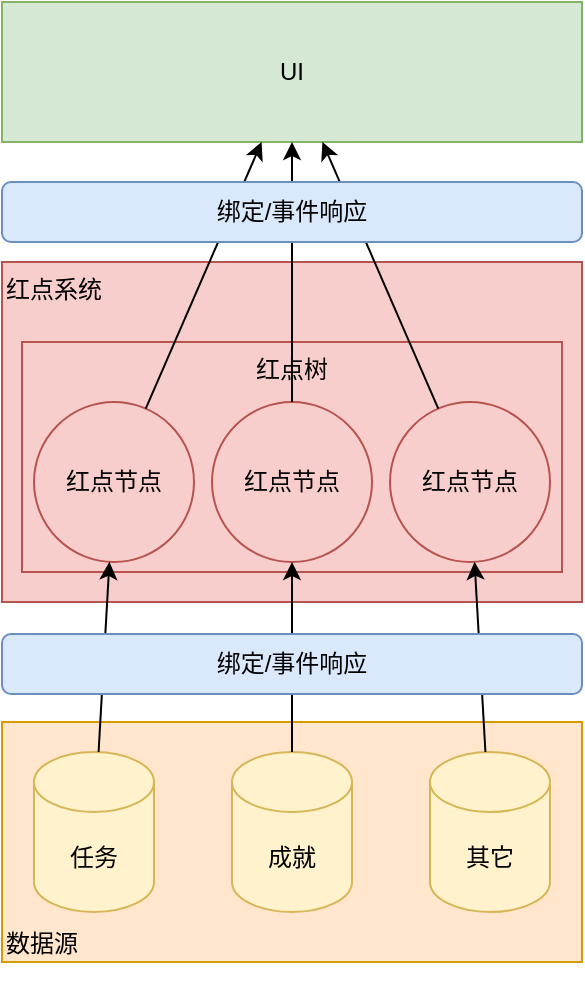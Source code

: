 <mxfile version="13.9.9" type="device" pages="2"><diagram id="3dNvur1H4uZeYRell5t8" name="架构图"><mxGraphModel dx="1681" dy="671" grid="1" gridSize="10" guides="1" tooltips="1" connect="1" arrows="1" fold="1" page="1" pageScale="1" pageWidth="1169" pageHeight="827" math="0" shadow="0"><root><mxCell id="Nu1IoTUh7k1bH7WrBe8l-0"/><mxCell id="Nu1IoTUh7k1bH7WrBe8l-1" parent="Nu1IoTUh7k1bH7WrBe8l-0"/><mxCell id="V1c8s2xFzw0FwsXnV_9n-0" value="UI" style="rounded=0;whiteSpace=wrap;html=1;verticalAlign=middle;fillColor=#d5e8d4;strokeColor=#82b366;" vertex="1" parent="Nu1IoTUh7k1bH7WrBe8l-1"><mxGeometry x="20" y="10" width="290" height="70" as="geometry"/></mxCell><mxCell id="V1c8s2xFzw0FwsXnV_9n-1" value="" style="group;verticalAlign=bottom;" vertex="1" connectable="0" parent="Nu1IoTUh7k1bH7WrBe8l-1"><mxGeometry x="20" y="370" width="290" height="130" as="geometry"/></mxCell><mxCell id="V1c8s2xFzw0FwsXnV_9n-2" value="数据源" style="rounded=0;whiteSpace=wrap;html=1;verticalAlign=bottom;align=left;fillColor=#ffe6cc;strokeColor=#d79b00;" vertex="1" parent="V1c8s2xFzw0FwsXnV_9n-1"><mxGeometry width="290" height="120" as="geometry"/></mxCell><mxCell id="V1c8s2xFzw0FwsXnV_9n-3" value="任务" style="shape=cylinder3;whiteSpace=wrap;html=1;boundedLbl=1;backgroundOutline=1;size=15;fillColor=#fff2cc;strokeColor=#d6b656;" vertex="1" parent="V1c8s2xFzw0FwsXnV_9n-1"><mxGeometry x="16" y="15" width="60" height="80" as="geometry"/></mxCell><mxCell id="V1c8s2xFzw0FwsXnV_9n-4" value="成就" style="shape=cylinder3;whiteSpace=wrap;html=1;boundedLbl=1;backgroundOutline=1;size=15;fillColor=#fff2cc;strokeColor=#d6b656;" vertex="1" parent="V1c8s2xFzw0FwsXnV_9n-1"><mxGeometry x="115" y="15" width="60" height="80" as="geometry"/></mxCell><mxCell id="V1c8s2xFzw0FwsXnV_9n-5" value="其它" style="shape=cylinder3;whiteSpace=wrap;html=1;boundedLbl=1;backgroundOutline=1;size=15;fillColor=#fff2cc;strokeColor=#d6b656;" vertex="1" parent="V1c8s2xFzw0FwsXnV_9n-1"><mxGeometry x="214" y="15" width="60" height="80" as="geometry"/></mxCell><mxCell id="V1c8s2xFzw0FwsXnV_9n-6" value="" style="group;fillColor=#f8cecc;strokeColor=#b85450;" vertex="1" connectable="0" parent="Nu1IoTUh7k1bH7WrBe8l-1"><mxGeometry x="20" y="140" width="290" height="170" as="geometry"/></mxCell><mxCell id="V1c8s2xFzw0FwsXnV_9n-7" value="红点系统" style="rounded=0;whiteSpace=wrap;html=1;verticalAlign=top;align=left;fillColor=#f8cecc;strokeColor=#b85450;" vertex="1" parent="V1c8s2xFzw0FwsXnV_9n-6"><mxGeometry width="290" height="170" as="geometry"/></mxCell><mxCell id="V1c8s2xFzw0FwsXnV_9n-8" value="红点树" style="rounded=0;whiteSpace=wrap;html=1;verticalAlign=top;fillColor=#f8cecc;strokeColor=#b85450;" vertex="1" parent="V1c8s2xFzw0FwsXnV_9n-6"><mxGeometry x="10" y="40" width="270" height="115" as="geometry"/></mxCell><mxCell id="V1c8s2xFzw0FwsXnV_9n-9" value="红点节点" style="ellipse;whiteSpace=wrap;html=1;aspect=fixed;fillColor=#f8cecc;strokeColor=#b85450;" vertex="1" parent="V1c8s2xFzw0FwsXnV_9n-6"><mxGeometry x="16" y="70" width="80" height="80" as="geometry"/></mxCell><mxCell id="V1c8s2xFzw0FwsXnV_9n-10" value="红点节点" style="ellipse;whiteSpace=wrap;html=1;aspect=fixed;fillColor=#f8cecc;strokeColor=#b85450;" vertex="1" parent="V1c8s2xFzw0FwsXnV_9n-6"><mxGeometry x="105" y="70" width="80" height="80" as="geometry"/></mxCell><mxCell id="V1c8s2xFzw0FwsXnV_9n-11" value="红点节点" style="ellipse;whiteSpace=wrap;html=1;aspect=fixed;fillColor=#f8cecc;strokeColor=#b85450;" vertex="1" parent="V1c8s2xFzw0FwsXnV_9n-6"><mxGeometry x="194" y="70" width="80" height="80" as="geometry"/></mxCell><mxCell id="V1c8s2xFzw0FwsXnV_9n-12" value="" style="endArrow=classic;html=1;" edge="1" parent="Nu1IoTUh7k1bH7WrBe8l-1" source="V1c8s2xFzw0FwsXnV_9n-10" target="V1c8s2xFzw0FwsXnV_9n-0"><mxGeometry width="50" height="50" relative="1" as="geometry"><mxPoint x="102.604" y="223.609" as="sourcePoint"/><mxPoint x="159.026" y="100" as="targetPoint"/></mxGeometry></mxCell><mxCell id="V1c8s2xFzw0FwsXnV_9n-13" value="" style="endArrow=classic;html=1;" edge="1" parent="Nu1IoTUh7k1bH7WrBe8l-1" source="V1c8s2xFzw0FwsXnV_9n-11" target="V1c8s2xFzw0FwsXnV_9n-0"><mxGeometry width="50" height="50" relative="1" as="geometry"><mxPoint x="112.604" y="233.609" as="sourcePoint"/><mxPoint x="169.026" y="110" as="targetPoint"/></mxGeometry></mxCell><mxCell id="V1c8s2xFzw0FwsXnV_9n-14" value="" style="endArrow=classic;html=1;" edge="1" parent="Nu1IoTUh7k1bH7WrBe8l-1" source="V1c8s2xFzw0FwsXnV_9n-9" target="V1c8s2xFzw0FwsXnV_9n-0"><mxGeometry width="50" height="50" relative="1" as="geometry"><mxPoint x="130" y="220" as="sourcePoint"/><mxPoint x="180" y="170" as="targetPoint"/></mxGeometry></mxCell><mxCell id="V1c8s2xFzw0FwsXnV_9n-15" value="" style="endArrow=classic;html=1;" edge="1" parent="Nu1IoTUh7k1bH7WrBe8l-1" source="V1c8s2xFzw0FwsXnV_9n-3" target="V1c8s2xFzw0FwsXnV_9n-9"><mxGeometry width="50" height="50" relative="1" as="geometry"><mxPoint x="130" y="220" as="sourcePoint"/><mxPoint x="180" y="170" as="targetPoint"/></mxGeometry></mxCell><mxCell id="V1c8s2xFzw0FwsXnV_9n-16" value="" style="endArrow=classic;html=1;" edge="1" parent="Nu1IoTUh7k1bH7WrBe8l-1" source="V1c8s2xFzw0FwsXnV_9n-4" target="V1c8s2xFzw0FwsXnV_9n-10"><mxGeometry width="50" height="50" relative="1" as="geometry"><mxPoint x="78.222" y="380" as="sourcePoint"/><mxPoint x="83.781" y="279.938" as="targetPoint"/></mxGeometry></mxCell><mxCell id="V1c8s2xFzw0FwsXnV_9n-17" value="" style="endArrow=classic;html=1;" edge="1" parent="Nu1IoTUh7k1bH7WrBe8l-1" source="V1c8s2xFzw0FwsXnV_9n-5" target="V1c8s2xFzw0FwsXnV_9n-11"><mxGeometry width="50" height="50" relative="1" as="geometry"><mxPoint x="88.222" y="390" as="sourcePoint"/><mxPoint x="93.781" y="289.938" as="targetPoint"/></mxGeometry></mxCell><mxCell id="V1c8s2xFzw0FwsXnV_9n-18" value="绑定/事件响应" style="rounded=1;whiteSpace=wrap;html=1;fillColor=#dae8fc;strokeColor=#6c8ebf;" vertex="1" parent="Nu1IoTUh7k1bH7WrBe8l-1"><mxGeometry x="20" y="326" width="290" height="30" as="geometry"/></mxCell><mxCell id="V1c8s2xFzw0FwsXnV_9n-19" value="绑定/事件响应" style="rounded=1;whiteSpace=wrap;html=1;fillColor=#dae8fc;strokeColor=#6c8ebf;" vertex="1" parent="Nu1IoTUh7k1bH7WrBe8l-1"><mxGeometry x="20" y="100" width="290" height="30" as="geometry"/></mxCell></root></mxGraphModel></diagram><diagram id="C5RBs43oDa-KdzZeNtuy" name="类图"><mxGraphModel dx="2029" dy="810" grid="1" gridSize="10" guides="1" tooltips="1" connect="1" arrows="1" fold="1" page="1" pageScale="1" pageWidth="827" pageHeight="1169" math="0" shadow="0"><root><mxCell id="WIyWlLk6GJQsqaUBKTNV-0"/><mxCell id="WIyWlLk6GJQsqaUBKTNV-1" parent="WIyWlLk6GJQsqaUBKTNV-0"/><mxCell id="zkfFHV4jXpPFQw0GAbJ--6" value="RedDotNode" style="swimlane;fontStyle=0;align=center;verticalAlign=top;childLayout=stackLayout;horizontal=1;startSize=26;horizontalStack=0;resizeParent=1;resizeLast=0;collapsible=1;marginBottom=0;rounded=0;shadow=0;strokeWidth=1;fillColor=#f8cecc;strokeColor=#b85450;" parent="WIyWlLk6GJQsqaUBKTNV-1" vertex="1"><mxGeometry x="165" y="60" width="290" height="372" as="geometry"><mxRectangle x="130" y="380" width="160" height="26" as="alternateBounds"/></mxGeometry></mxCell><mxCell id="zkfFHV4jXpPFQw0GAbJ--7" value="+ readonly string Key;" style="text;align=left;verticalAlign=top;spacingLeft=4;spacingRight=4;overflow=hidden;rotatable=0;points=[[0,0.5],[1,0.5]];portConstraint=eastwest;" parent="zkfFHV4jXpPFQw0GAbJ--6" vertex="1"><mxGeometry y="26" width="290" height="26" as="geometry"/></mxCell><mxCell id="k_fp_--4jrFylW4d2MIr-26" value="+ readonly string SubKey;" style="text;align=left;verticalAlign=top;spacingLeft=4;spacingRight=4;overflow=hidden;rotatable=0;points=[[0,0.5],[1,0.5]];portConstraint=eastwest;" vertex="1" parent="zkfFHV4jXpPFQw0GAbJ--6"><mxGeometry y="52" width="290" height="26" as="geometry"/></mxCell><mxCell id="zkfFHV4jXpPFQw0GAbJ--8" value="+ int SelfDotCount { get; - set; }" style="text;align=left;verticalAlign=top;spacingLeft=4;spacingRight=4;overflow=hidden;rotatable=0;points=[[0,0.5],[1,0.5]];portConstraint=eastwest;rounded=0;shadow=0;html=0;" parent="zkfFHV4jXpPFQw0GAbJ--6" vertex="1"><mxGeometry y="78" width="290" height="26" as="geometry"/></mxCell><mxCell id="k_fp_--4jrFylW4d2MIr-27" value="+ int SubDotCount { get; - set; }" style="text;align=left;verticalAlign=top;spacingLeft=4;spacingRight=4;overflow=hidden;rotatable=0;points=[[0,0.5],[1,0.5]];portConstraint=eastwest;rounded=0;shadow=0;html=0;" vertex="1" parent="zkfFHV4jXpPFQw0GAbJ--6"><mxGeometry y="104" width="290" height="26" as="geometry"/></mxCell><mxCell id="k_fp_--4jrFylW4d2MIr-28" value="+ int TotalDotCount { get; }" style="text;align=left;verticalAlign=top;spacingLeft=4;spacingRight=4;overflow=hidden;rotatable=0;points=[[0,0.5],[1,0.5]];portConstraint=eastwest;rounded=0;shadow=0;html=0;" vertex="1" parent="zkfFHV4jXpPFQw0GAbJ--6"><mxGeometry y="130" width="290" height="26" as="geometry"/></mxCell><mxCell id="k_fp_--4jrFylW4d2MIr-29" value="+ bool IsEnable { get; }" style="text;align=left;verticalAlign=top;spacingLeft=4;spacingRight=4;overflow=hidden;rotatable=0;points=[[0,0.5],[1,0.5]];portConstraint=eastwest;rounded=0;shadow=0;html=0;" vertex="1" parent="zkfFHV4jXpPFQw0GAbJ--6"><mxGeometry y="156" width="290" height="26" as="geometry"/></mxCell><mxCell id="k_fp_--4jrFylW4d2MIr-30" value="+ RedDotNode Parent;" style="text;align=left;verticalAlign=top;spacingLeft=4;spacingRight=4;overflow=hidden;rotatable=0;points=[[0,0.5],[1,0.5]];portConstraint=eastwest;rounded=0;shadow=0;html=0;" vertex="1" parent="zkfFHV4jXpPFQw0GAbJ--6"><mxGeometry y="182" width="290" height="26" as="geometry"/></mxCell><mxCell id="k_fp_--4jrFylW4d2MIr-31" value="+ readonly List&lt;RedDotNode&gt; Children;" style="text;align=left;verticalAlign=top;spacingLeft=4;spacingRight=4;overflow=hidden;rotatable=0;points=[[0,0.5],[1,0.5]];portConstraint=eastwest;rounded=0;shadow=0;html=0;" vertex="1" parent="zkfFHV4jXpPFQw0GAbJ--6"><mxGeometry y="208" width="290" height="26" as="geometry"/></mxCell><mxCell id="zkfFHV4jXpPFQw0GAbJ--9" value="" style="line;html=1;strokeWidth=1;align=left;verticalAlign=middle;spacingTop=-1;spacingLeft=3;spacingRight=3;rotatable=0;labelPosition=right;points=[];portConstraint=eastwest;" parent="zkfFHV4jXpPFQw0GAbJ--6" vertex="1"><mxGeometry y="234" width="290" height="8" as="geometry"/></mxCell><mxCell id="zkfFHV4jXpPFQw0GAbJ--10" value="+ RedDotNode(string key, int selfDotCount = 0);" style="text;align=left;verticalAlign=top;spacingLeft=4;spacingRight=4;overflow=hidden;rotatable=0;points=[[0,0.5],[1,0.5]];portConstraint=eastwest;fontStyle=0" parent="zkfFHV4jXpPFQw0GAbJ--6" vertex="1"><mxGeometry y="242" width="290" height="26" as="geometry"/></mxCell><mxCell id="k_fp_--4jrFylW4d2MIr-32" value="+ void AddChild(RedDotNode child);" style="text;align=left;verticalAlign=top;spacingLeft=4;spacingRight=4;overflow=hidden;rotatable=0;points=[[0,0.5],[1,0.5]];portConstraint=eastwest;rounded=0;shadow=0;html=0;" vertex="1" parent="zkfFHV4jXpPFQw0GAbJ--6"><mxGeometry y="268" width="290" height="26" as="geometry"/></mxCell><mxCell id="zkfFHV4jXpPFQw0GAbJ--11" value="+ bool SetSelfDotCount(int selfDotCount);" style="text;align=left;verticalAlign=top;spacingLeft=4;spacingRight=4;overflow=hidden;rotatable=0;points=[[0,0.5],[1,0.5]];portConstraint=eastwest;" parent="zkfFHV4jXpPFQw0GAbJ--6" vertex="1"><mxGeometry y="294" width="290" height="26" as="geometry"/></mxCell><mxCell id="k_fp_--4jrFylW4d2MIr-33" value="+ bool Refresh();" style="text;align=left;verticalAlign=top;spacingLeft=4;spacingRight=4;overflow=hidden;rotatable=0;points=[[0,0.5],[1,0.5]];portConstraint=eastwest;" vertex="1" parent="zkfFHV4jXpPFQw0GAbJ--6"><mxGeometry y="320" width="290" height="26" as="geometry"/></mxCell><mxCell id="k_fp_--4jrFylW4d2MIr-34" value="+ override string ToString();" style="text;align=left;verticalAlign=top;spacingLeft=4;spacingRight=4;overflow=hidden;rotatable=0;points=[[0,0.5],[1,0.5]];portConstraint=eastwest;" vertex="1" parent="zkfFHV4jXpPFQw0GAbJ--6"><mxGeometry y="346" width="290" height="26" as="geometry"/></mxCell><mxCell id="zkfFHV4jXpPFQw0GAbJ--12" value="" style="endArrow=classic;endSize=10;endFill=1;shadow=0;strokeWidth=1;rounded=0;edgeStyle=elbowEdgeStyle;elbow=vertical;exitX=0;exitY=0.5;exitDx=0;exitDy=0;startArrow=classic;startFill=1;" parent="zkfFHV4jXpPFQw0GAbJ--6" source="k_fp_--4jrFylW4d2MIr-30" target="zkfFHV4jXpPFQw0GAbJ--6" edge="1"><mxGeometry width="160" relative="1" as="geometry"><mxPoint x="100" y="-167" as="sourcePoint"/><mxPoint x="-50" y="180" as="targetPoint"/><Array as="points"><mxPoint x="-30" y="10"/><mxPoint x="-50" y="140"/></Array></mxGeometry></mxCell><mxCell id="k_fp_--4jrFylW4d2MIr-44" style="edgeStyle=orthogonalEdgeStyle;rounded=0;orthogonalLoop=1;jettySize=auto;html=1;endArrow=classic;endFill=1;" edge="1" parent="WIyWlLk6GJQsqaUBKTNV-1" source="zkfFHV4jXpPFQw0GAbJ--13" target="zkfFHV4jXpPFQw0GAbJ--6"><mxGeometry relative="1" as="geometry"/></mxCell><mxCell id="zkfFHV4jXpPFQw0GAbJ--13" value="RedDotTree" style="swimlane;fontStyle=0;align=center;verticalAlign=top;childLayout=stackLayout;horizontal=1;startSize=26;horizontalStack=0;resizeParent=1;resizeLast=0;collapsible=1;marginBottom=0;rounded=0;shadow=0;strokeWidth=1;fillColor=#f8cecc;strokeColor=#b85450;" parent="WIyWlLk6GJQsqaUBKTNV-1" vertex="1"><mxGeometry x="130" y="490" width="360" height="284" as="geometry"><mxRectangle x="340" y="380" width="170" height="26" as="alternateBounds"/></mxGeometry></mxCell><mxCell id="zkfFHV4jXpPFQw0GAbJ--14" value="- readonly RedDotNode _root;" style="text;align=left;verticalAlign=top;spacingLeft=4;spacingRight=4;overflow=hidden;rotatable=0;points=[[0,0.5],[1,0.5]];portConstraint=eastwest;" parent="zkfFHV4jXpPFQw0GAbJ--13" vertex="1"><mxGeometry y="26" width="360" height="26" as="geometry"/></mxCell><mxCell id="k_fp_--4jrFylW4d2MIr-35" value="- readonly Dictionary&lt;string, RedDotNode&gt; _nodes;" style="text;align=left;verticalAlign=top;spacingLeft=4;spacingRight=4;overflow=hidden;rotatable=0;points=[[0,0.5],[1,0.5]];portConstraint=eastwest;" vertex="1" parent="zkfFHV4jXpPFQw0GAbJ--13"><mxGeometry y="52" width="360" height="26" as="geometry"/></mxCell><mxCell id="zkfFHV4jXpPFQw0GAbJ--15" value="" style="line;html=1;strokeWidth=1;align=left;verticalAlign=middle;spacingTop=-1;spacingLeft=3;spacingRight=3;rotatable=0;labelPosition=right;points=[];portConstraint=eastwest;" parent="zkfFHV4jXpPFQw0GAbJ--13" vertex="1"><mxGeometry y="78" width="360" height="8" as="geometry"/></mxCell><mxCell id="k_fp_--4jrFylW4d2MIr-36" value="+ RedDotTree();" style="text;align=left;verticalAlign=top;spacingLeft=4;spacingRight=4;overflow=hidden;rotatable=0;points=[[0,0.5],[1,0.5]];portConstraint=eastwest;fontStyle=0" vertex="1" parent="zkfFHV4jXpPFQw0GAbJ--13"><mxGeometry y="86" width="360" height="26" as="geometry"/></mxCell><mxCell id="k_fp_--4jrFylW4d2MIr-37" value="+ List&lt;RedDotNode&gt; Refresh();" style="text;align=left;verticalAlign=top;spacingLeft=4;spacingRight=4;overflow=hidden;rotatable=0;points=[[0,0.5],[1,0.5]];portConstraint=eastwest;fontStyle=0" vertex="1" parent="zkfFHV4jXpPFQw0GAbJ--13"><mxGeometry y="112" width="360" height="26" as="geometry"/></mxCell><mxCell id="k_fp_--4jrFylW4d2MIr-38" value="+ bool Contains(string key);" style="text;align=left;verticalAlign=top;spacingLeft=4;spacingRight=4;overflow=hidden;rotatable=0;points=[[0,0.5],[1,0.5]];portConstraint=eastwest;fontStyle=0" vertex="1" parent="zkfFHV4jXpPFQw0GAbJ--13"><mxGeometry y="138" width="360" height="26" as="geometry"/></mxCell><mxCell id="k_fp_--4jrFylW4d2MIr-39" value="+ RedDotNode AddNode(string key, int selfDotCount = 0)" style="text;align=left;verticalAlign=top;spacingLeft=4;spacingRight=4;overflow=hidden;rotatable=0;points=[[0,0.5],[1,0.5]];portConstraint=eastwest;fontStyle=0" vertex="1" parent="zkfFHV4jXpPFQw0GAbJ--13"><mxGeometry y="164" width="360" height="26" as="geometry"/></mxCell><mxCell id="k_fp_--4jrFylW4d2MIr-40" value="+ bool RemoveNode(string key);" style="text;align=left;verticalAlign=top;spacingLeft=4;spacingRight=4;overflow=hidden;rotatable=0;points=[[0,0.5],[1,0.5]];portConstraint=eastwest;fontStyle=0" vertex="1" parent="zkfFHV4jXpPFQw0GAbJ--13"><mxGeometry y="190" width="360" height="30" as="geometry"/></mxCell><mxCell id="k_fp_--4jrFylW4d2MIr-42" value="+ List&lt;RedDotNode&gt; SetDotNodeSelfDotCount(string key, int selfDotCount);" style="text;align=left;verticalAlign=top;spacingLeft=4;spacingRight=4;overflow=hidden;rotatable=0;points=[[0,0.5],[1,0.5]];portConstraint=eastwest;fontStyle=0" vertex="1" parent="zkfFHV4jXpPFQw0GAbJ--13"><mxGeometry y="220" width="360" height="30" as="geometry"/></mxCell><mxCell id="k_fp_--4jrFylW4d2MIr-43" value="+ override string ToString();" style="text;align=left;verticalAlign=top;spacingLeft=4;spacingRight=4;overflow=hidden;rotatable=0;points=[[0,0.5],[1,0.5]];portConstraint=eastwest;fontStyle=0" vertex="1" parent="zkfFHV4jXpPFQw0GAbJ--13"><mxGeometry y="250" width="360" height="30" as="geometry"/></mxCell><mxCell id="zkfFHV4jXpPFQw0GAbJ--17" value="IRedDotUI&#10;&lt;Interface&gt;" style="swimlane;fontStyle=0;align=center;verticalAlign=top;childLayout=stackLayout;horizontal=1;startSize=40;horizontalStack=0;resizeParent=1;resizeLast=0;collapsible=1;marginBottom=0;rounded=0;shadow=0;strokeWidth=1;fillColor=#d5e8d4;strokeColor=#82b366;" parent="WIyWlLk6GJQsqaUBKTNV-1" vertex="1"><mxGeometry x="680" y="250" width="280" height="100" as="geometry"><mxRectangle x="550" y="140" width="160" height="26" as="alternateBounds"/></mxGeometry></mxCell><mxCell id="zkfFHV4jXpPFQw0GAbJ--18" value="+ string RedDotKey { get; }" style="text;align=left;verticalAlign=top;spacingLeft=4;spacingRight=4;overflow=hidden;rotatable=0;points=[[0,0.5],[1,0.5]];portConstraint=eastwest;" parent="zkfFHV4jXpPFQw0GAbJ--17" vertex="1"><mxGeometry y="40" width="280" height="26" as="geometry"/></mxCell><mxCell id="zkfFHV4jXpPFQw0GAbJ--23" value="" style="line;html=1;strokeWidth=1;align=left;verticalAlign=middle;spacingTop=-1;spacingLeft=3;spacingRight=3;rotatable=0;labelPosition=right;points=[];portConstraint=eastwest;" parent="zkfFHV4jXpPFQw0GAbJ--17" vertex="1"><mxGeometry y="66" width="280" height="8" as="geometry"/></mxCell><mxCell id="zkfFHV4jXpPFQw0GAbJ--19" value="+ void SetRedDotState(bool active, int dotCount);" style="text;align=left;verticalAlign=top;spacingLeft=4;spacingRight=4;overflow=hidden;rotatable=0;points=[[0,0.5],[1,0.5]];portConstraint=eastwest;rounded=0;shadow=0;html=0;" parent="zkfFHV4jXpPFQw0GAbJ--17" vertex="1"><mxGeometry y="74" width="280" height="26" as="geometry"/></mxCell><mxCell id="k_fp_--4jrFylW4d2MIr-0" value="IRedDotDataSource&#10;&lt;Interface&gt;" style="swimlane;fontStyle=0;align=center;verticalAlign=top;childLayout=stackLayout;horizontal=1;startSize=40;horizontalStack=0;resizeParent=1;resizeLast=0;collapsible=1;marginBottom=0;rounded=0;shadow=0;strokeWidth=1;fillColor=#ffe6cc;strokeColor=#d79b00;" vertex="1" parent="WIyWlLk6GJQsqaUBKTNV-1"><mxGeometry x="650" y="810" width="320" height="140" as="geometry"><mxRectangle x="550" y="140" width="160" height="26" as="alternateBounds"/></mxGeometry></mxCell><mxCell id="k_fp_--4jrFylW4d2MIr-18" value="+ string RedDotKey { get; }" style="text;align=left;verticalAlign=top;spacingLeft=4;spacingRight=4;overflow=hidden;rotatable=0;points=[[0,0.5],[1,0.5]];portConstraint=eastwest;" vertex="1" parent="k_fp_--4jrFylW4d2MIr-0"><mxGeometry y="40" width="320" height="26" as="geometry"/></mxCell><mxCell id="k_fp_--4jrFylW4d2MIr-19" value="+ int RedDotCount { get; }" style="text;align=left;verticalAlign=top;spacingLeft=4;spacingRight=4;overflow=hidden;rotatable=0;points=[[0,0.5],[1,0.5]];portConstraint=eastwest;" vertex="1" parent="k_fp_--4jrFylW4d2MIr-0"><mxGeometry y="66" width="320" height="26" as="geometry"/></mxCell><mxCell id="k_fp_--4jrFylW4d2MIr-1" value="+ Action&lt;string, int&gt; OnRedDotCountChanged {get; set; }" style="text;align=left;verticalAlign=top;spacingLeft=4;spacingRight=4;overflow=hidden;rotatable=0;points=[[0,0.5],[1,0.5]];portConstraint=eastwest;" vertex="1" parent="k_fp_--4jrFylW4d2MIr-0"><mxGeometry y="92" width="320" height="26" as="geometry"/></mxCell><mxCell id="k_fp_--4jrFylW4d2MIr-6" value="" style="line;html=1;strokeWidth=1;align=left;verticalAlign=middle;spacingTop=-1;spacingLeft=3;spacingRight=3;rotatable=0;labelPosition=right;points=[];portConstraint=eastwest;" vertex="1" parent="k_fp_--4jrFylW4d2MIr-0"><mxGeometry y="118" width="320" height="8" as="geometry"/></mxCell><mxCell id="k_fp_--4jrFylW4d2MIr-9" value="RedDotManager&#10;&lt;MonoBehaviour&gt;&#10;&lt;Instance&gt;" style="swimlane;fontStyle=0;align=center;verticalAlign=top;childLayout=stackLayout;horizontal=1;startSize=50;horizontalStack=0;resizeParent=1;resizeLast=0;collapsible=1;marginBottom=0;rounded=0;shadow=0;strokeWidth=1;fillColor=#f8cecc;strokeColor=#b85450;" vertex="1" parent="WIyWlLk6GJQsqaUBKTNV-1"><mxGeometry x="600" y="417" width="420" height="370" as="geometry"><mxRectangle x="550" y="140" width="160" height="26" as="alternateBounds"/></mxGeometry></mxCell><mxCell id="k_fp_--4jrFylW4d2MIr-11" value="- readonly Dictionary&lt;string, IRedDotUI&gt; _redDotUIDict;" style="text;align=left;verticalAlign=top;spacingLeft=4;spacingRight=4;overflow=hidden;rotatable=0;points=[[0,0.5],[1,0.5]];portConstraint=eastwest;rounded=0;shadow=0;html=0;" vertex="1" parent="k_fp_--4jrFylW4d2MIr-9"><mxGeometry y="50" width="420" height="26" as="geometry"/></mxCell><mxCell id="k_fp_--4jrFylW4d2MIr-12" value="- RedDotTree _redDotTree;" style="text;align=left;verticalAlign=top;spacingLeft=4;spacingRight=4;overflow=hidden;rotatable=0;points=[[0,0.5],[1,0.5]];portConstraint=eastwest;rounded=0;shadow=0;html=0;" vertex="1" parent="k_fp_--4jrFylW4d2MIr-9"><mxGeometry y="76" width="420" height="26" as="geometry"/></mxCell><mxCell id="k_fp_--4jrFylW4d2MIr-10" value="- readonly Dictionary&lt;string, IRedDotDataSource&gt; _redDotDataSourceDict;" style="text;align=left;verticalAlign=top;spacingLeft=4;spacingRight=4;overflow=hidden;rotatable=0;points=[[0,0.5],[1,0.5]];portConstraint=eastwest;" vertex="1" parent="k_fp_--4jrFylW4d2MIr-9"><mxGeometry y="102" width="420" height="26" as="geometry"/></mxCell><mxCell id="k_fp_--4jrFylW4d2MIr-15" value="" style="line;html=1;strokeWidth=1;align=left;verticalAlign=middle;spacingTop=-1;spacingLeft=3;spacingRight=3;rotatable=0;labelPosition=right;points=[];portConstraint=eastwest;" vertex="1" parent="k_fp_--4jrFylW4d2MIr-9"><mxGeometry y="128" width="420" height="8" as="geometry"/></mxCell><mxCell id="k_fp_--4jrFylW4d2MIr-16" value="+ void BindRedDotDataSource(IRedDotDataSource redDotDataSource);" style="text;align=left;verticalAlign=top;spacingLeft=4;spacingRight=4;overflow=hidden;rotatable=0;points=[[0,0.5],[1,0.5]];portConstraint=eastwest;" vertex="1" parent="k_fp_--4jrFylW4d2MIr-9"><mxGeometry y="136" width="420" height="26" as="geometry"/></mxCell><mxCell id="k_fp_--4jrFylW4d2MIr-17" value="+ void UnbindRedDotDataSource(string key);" style="text;align=left;verticalAlign=top;spacingLeft=4;spacingRight=4;overflow=hidden;rotatable=0;points=[[0,0.5],[1,0.5]];portConstraint=eastwest;" vertex="1" parent="k_fp_--4jrFylW4d2MIr-9"><mxGeometry y="162" width="420" height="26" as="geometry"/></mxCell><mxCell id="k_fp_--4jrFylW4d2MIr-45" value="- OnRedDotCountChangedHandler(string redDotKey, int redDotCount);" style="text;align=left;verticalAlign=top;spacingLeft=4;spacingRight=4;overflow=hidden;rotatable=0;points=[[0,0.5],[1,0.5]];portConstraint=eastwest;" vertex="1" parent="k_fp_--4jrFylW4d2MIr-9"><mxGeometry y="188" width="420" height="26" as="geometry"/></mxCell><mxCell id="k_fp_--4jrFylW4d2MIr-47" value="+ void BindAllRedDotUI(GameObject rootObject);" style="text;align=left;verticalAlign=top;spacingLeft=4;spacingRight=4;overflow=hidden;rotatable=0;points=[[0,0.5],[1,0.5]];portConstraint=eastwest;" vertex="1" parent="k_fp_--4jrFylW4d2MIr-9"><mxGeometry y="214" width="420" height="26" as="geometry"/></mxCell><mxCell id="k_fp_--4jrFylW4d2MIr-46" value="+ void BindRedDotUI(IRedDotUI redDotUI);" style="text;align=left;verticalAlign=top;spacingLeft=4;spacingRight=4;overflow=hidden;rotatable=0;points=[[0,0.5],[1,0.5]];portConstraint=eastwest;" vertex="1" parent="k_fp_--4jrFylW4d2MIr-9"><mxGeometry y="240" width="420" height="26" as="geometry"/></mxCell><mxCell id="k_fp_--4jrFylW4d2MIr-48" value="+ void UnbindRedDotUI(string key);" style="text;align=left;verticalAlign=top;spacingLeft=4;spacingRight=4;overflow=hidden;rotatable=0;points=[[0,0.5],[1,0.5]];portConstraint=eastwest;" vertex="1" parent="k_fp_--4jrFylW4d2MIr-9"><mxGeometry y="266" width="420" height="26" as="geometry"/></mxCell><mxCell id="k_fp_--4jrFylW4d2MIr-49" value="- void RefreshRedDotUI(RedDotNode node);" style="text;align=left;verticalAlign=top;spacingLeft=4;spacingRight=4;overflow=hidden;rotatable=0;points=[[0,0.5],[1,0.5]];portConstraint=eastwest;" vertex="1" parent="k_fp_--4jrFylW4d2MIr-9"><mxGeometry y="292" width="420" height="26" as="geometry"/></mxCell><mxCell id="k_fp_--4jrFylW4d2MIr-50" value="+ void RefreshAll();" style="text;align=left;verticalAlign=top;spacingLeft=4;spacingRight=4;overflow=hidden;rotatable=0;points=[[0,0.5],[1,0.5]];portConstraint=eastwest;" vertex="1" parent="k_fp_--4jrFylW4d2MIr-9"><mxGeometry y="318" width="420" height="26" as="geometry"/></mxCell><mxCell id="k_fp_--4jrFylW4d2MIr-51" value="+ bool RemoveRedDot(string key);" style="text;align=left;verticalAlign=top;spacingLeft=4;spacingRight=4;overflow=hidden;rotatable=0;points=[[0,0.5],[1,0.5]];portConstraint=eastwest;" vertex="1" parent="k_fp_--4jrFylW4d2MIr-9"><mxGeometry y="344" width="420" height="26" as="geometry"/></mxCell><mxCell id="k_fp_--4jrFylW4d2MIr-20" value="RedDotView&#10;&lt;MonoBehaviour&gt;" style="swimlane;fontStyle=0;align=center;verticalAlign=top;childLayout=stackLayout;horizontal=1;startSize=35;horizontalStack=0;resizeParent=1;resizeLast=0;collapsible=1;marginBottom=0;rounded=0;shadow=0;strokeWidth=1;fillColor=#d5e8d4;strokeColor=#82b366;" vertex="1" parent="WIyWlLk6GJQsqaUBKTNV-1"><mxGeometry x="680" y="110" width="280" height="125" as="geometry"><mxRectangle x="340" y="380" width="170" height="26" as="alternateBounds"/></mxGeometry></mxCell><mxCell id="k_fp_--4jrFylW4d2MIr-24" value="+ string RedDotKey { get; }" style="text;align=left;verticalAlign=top;spacingLeft=4;spacingRight=4;overflow=hidden;rotatable=0;points=[[0,0.5],[1,0.5]];portConstraint=eastwest;" vertex="1" parent="k_fp_--4jrFylW4d2MIr-20"><mxGeometry y="35" width="280" height="26" as="geometry"/></mxCell><mxCell id="k_fp_--4jrFylW4d2MIr-22" value="" style="line;html=1;strokeWidth=1;align=left;verticalAlign=middle;spacingTop=-1;spacingLeft=3;spacingRight=3;rotatable=0;labelPosition=right;points=[];portConstraint=eastwest;" vertex="1" parent="k_fp_--4jrFylW4d2MIr-20"><mxGeometry y="61" width="280" height="8" as="geometry"/></mxCell><mxCell id="k_fp_--4jrFylW4d2MIr-25" value="+ void SetRedDotState(bool active, int dotCount);" style="text;align=left;verticalAlign=top;spacingLeft=4;spacingRight=4;overflow=hidden;rotatable=0;points=[[0,0.5],[1,0.5]];portConstraint=eastwest;rounded=0;shadow=0;html=0;" vertex="1" parent="k_fp_--4jrFylW4d2MIr-20"><mxGeometry y="69" width="280" height="26" as="geometry"/></mxCell><mxCell id="xofms_eeU2WcZ_YOBVaL-7" value="..." style="text;align=left;verticalAlign=top;spacingLeft=4;spacingRight=4;overflow=hidden;rotatable=0;points=[[0,0.5],[1,0.5]];portConstraint=eastwest;fontStyle=0" vertex="1" parent="k_fp_--4jrFylW4d2MIr-20"><mxGeometry y="95" width="280" height="30" as="geometry"/></mxCell><mxCell id="k_fp_--4jrFylW4d2MIr-23" value="" style="endArrow=block;endSize=10;endFill=0;shadow=0;strokeWidth=1;rounded=0;edgeStyle=elbowEdgeStyle;elbow=vertical;" edge="1" parent="WIyWlLk6GJQsqaUBKTNV-1" source="zkfFHV4jXpPFQw0GAbJ--17" target="k_fp_--4jrFylW4d2MIr-20"><mxGeometry width="160" relative="1" as="geometry"><mxPoint x="270" y="550" as="sourcePoint"/><mxPoint x="680" y="430" as="targetPoint"/></mxGeometry></mxCell><mxCell id="k_fp_--4jrFylW4d2MIr-53" style="edgeStyle=orthogonalEdgeStyle;rounded=0;orthogonalLoop=1;jettySize=auto;html=1;exitX=0;exitY=0.5;exitDx=0;exitDy=0;endArrow=classic;endFill=1;" edge="1" parent="WIyWlLk6GJQsqaUBKTNV-1" source="k_fp_--4jrFylW4d2MIr-12" target="zkfFHV4jXpPFQw0GAbJ--13"><mxGeometry relative="1" as="geometry"><Array as="points"><mxPoint x="500" y="506"/><mxPoint x="500" y="506"/></Array></mxGeometry></mxCell><mxCell id="k_fp_--4jrFylW4d2MIr-54" style="edgeStyle=orthogonalEdgeStyle;rounded=0;orthogonalLoop=1;jettySize=auto;html=1;exitX=0;exitY=0.5;exitDx=0;exitDy=0;endArrow=classic;endFill=1;" edge="1" parent="WIyWlLk6GJQsqaUBKTNV-1" source="k_fp_--4jrFylW4d2MIr-10" target="k_fp_--4jrFylW4d2MIr-0"><mxGeometry relative="1" as="geometry"><Array as="points"><mxPoint x="580" y="528"/><mxPoint x="580" y="880"/></Array></mxGeometry></mxCell><mxCell id="k_fp_--4jrFylW4d2MIr-55" style="edgeStyle=orthogonalEdgeStyle;rounded=0;orthogonalLoop=1;jettySize=auto;html=1;exitX=0;exitY=0.5;exitDx=0;exitDy=0;endArrow=classic;endFill=1;" edge="1" parent="WIyWlLk6GJQsqaUBKTNV-1" source="k_fp_--4jrFylW4d2MIr-11" target="zkfFHV4jXpPFQw0GAbJ--17"><mxGeometry relative="1" as="geometry"><Array as="points"><mxPoint x="600" y="476"/><mxPoint x="570" y="476"/><mxPoint x="570" y="300"/></Array></mxGeometry></mxCell><mxCell id="k_fp_--4jrFylW4d2MIr-56" value="0..1" style="resizable=0;align=left;verticalAlign=bottom;labelBackgroundColor=none;fontSize=12;" connectable="0" vertex="1" parent="WIyWlLk6GJQsqaUBKTNV-1"><mxGeometry x="130" y="70.997" as="geometry"/></mxCell><mxCell id="k_fp_--4jrFylW4d2MIr-57" value="0..n" style="resizable=0;align=left;verticalAlign=bottom;labelBackgroundColor=none;fontSize=12;" connectable="0" vertex="1" parent="WIyWlLk6GJQsqaUBKTNV-1"><mxGeometry x="137" y="256.997" as="geometry"/></mxCell><mxCell id="k_fp_--4jrFylW4d2MIr-58" value="1" style="resizable=0;align=left;verticalAlign=bottom;labelBackgroundColor=none;fontSize=12;direction=south;" connectable="0" vertex="1" parent="WIyWlLk6GJQsqaUBKTNV-1"><mxGeometry x="580" y="509.997" as="geometry"/></mxCell><mxCell id="k_fp_--4jrFylW4d2MIr-60" value="0..n" style="resizable=0;align=left;verticalAlign=bottom;labelBackgroundColor=none;fontSize=12;" connectable="0" vertex="1" parent="WIyWlLk6GJQsqaUBKTNV-1"><mxGeometry x="570" y="477.997" as="geometry"/></mxCell><mxCell id="k_fp_--4jrFylW4d2MIr-61" value="0..n" style="resizable=0;align=left;verticalAlign=bottom;labelBackgroundColor=none;fontSize=12;" connectable="0" vertex="1" parent="WIyWlLk6GJQsqaUBKTNV-1"><mxGeometry x="570" y="529.997" as="geometry"/></mxCell><mxCell id="xofms_eeU2WcZ_YOBVaL-0" value="" style="endArrow=block;endSize=10;endFill=0;shadow=0;strokeWidth=1;rounded=0;edgeStyle=elbowEdgeStyle;elbow=vertical;" edge="1" parent="WIyWlLk6GJQsqaUBKTNV-1" source="k_fp_--4jrFylW4d2MIr-0" target="xofms_eeU2WcZ_YOBVaL-1"><mxGeometry width="160" relative="1" as="geometry"><mxPoint x="970.0" y="310.345" as="sourcePoint"/><mxPoint x="810" y="1000" as="targetPoint"/></mxGeometry></mxCell><mxCell id="xofms_eeU2WcZ_YOBVaL-1" value="TaskUIModel" style="swimlane;fontStyle=0;align=center;verticalAlign=top;childLayout=stackLayout;horizontal=1;startSize=30;horizontalStack=0;resizeParent=1;resizeLast=0;collapsible=1;marginBottom=0;rounded=0;shadow=0;strokeWidth=1;fillColor=#ffe6cc;strokeColor=#d79b00;" vertex="1" parent="WIyWlLk6GJQsqaUBKTNV-1"><mxGeometry x="650" y="990" width="320" height="146" as="geometry"><mxRectangle x="550" y="140" width="160" height="26" as="alternateBounds"/></mxGeometry></mxCell><mxCell id="xofms_eeU2WcZ_YOBVaL-2" value="+ string RedDotKey { get; }" style="text;align=left;verticalAlign=top;spacingLeft=4;spacingRight=4;overflow=hidden;rotatable=0;points=[[0,0.5],[1,0.5]];portConstraint=eastwest;" vertex="1" parent="xofms_eeU2WcZ_YOBVaL-1"><mxGeometry y="30" width="320" height="26" as="geometry"/></mxCell><mxCell id="xofms_eeU2WcZ_YOBVaL-3" value="+ int RedDotCount { get; }" style="text;align=left;verticalAlign=top;spacingLeft=4;spacingRight=4;overflow=hidden;rotatable=0;points=[[0,0.5],[1,0.5]];portConstraint=eastwest;" vertex="1" parent="xofms_eeU2WcZ_YOBVaL-1"><mxGeometry y="56" width="320" height="26" as="geometry"/></mxCell><mxCell id="xofms_eeU2WcZ_YOBVaL-4" value="+ Action&lt;string, int&gt; OnRedDotCountChanged {get; set; }" style="text;align=left;verticalAlign=top;spacingLeft=4;spacingRight=4;overflow=hidden;rotatable=0;points=[[0,0.5],[1,0.5]];portConstraint=eastwest;" vertex="1" parent="xofms_eeU2WcZ_YOBVaL-1"><mxGeometry y="82" width="320" height="26" as="geometry"/></mxCell><mxCell id="xofms_eeU2WcZ_YOBVaL-5" value="" style="line;html=1;strokeWidth=1;align=left;verticalAlign=middle;spacingTop=-1;spacingLeft=3;spacingRight=3;rotatable=0;labelPosition=right;points=[];portConstraint=eastwest;" vertex="1" parent="xofms_eeU2WcZ_YOBVaL-1"><mxGeometry y="108" width="320" height="8" as="geometry"/></mxCell><mxCell id="xofms_eeU2WcZ_YOBVaL-6" value="..." style="text;align=left;verticalAlign=top;spacingLeft=4;spacingRight=4;overflow=hidden;rotatable=0;points=[[0,0.5],[1,0.5]];portConstraint=eastwest;fontStyle=0" vertex="1" parent="xofms_eeU2WcZ_YOBVaL-1"><mxGeometry y="116" width="320" height="30" as="geometry"/></mxCell></root></mxGraphModel></diagram></mxfile>